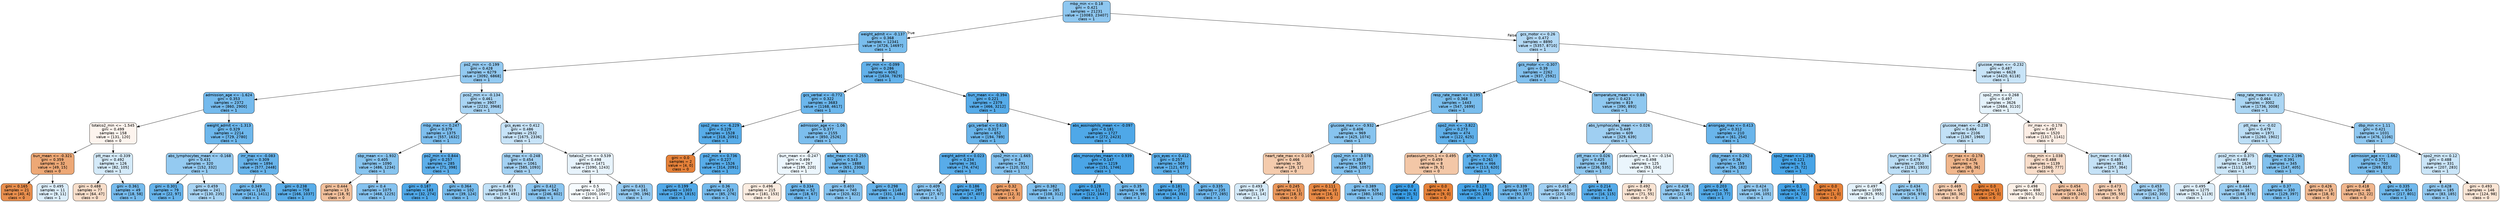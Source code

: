 digraph Tree {
node [shape=box, style="filled, rounded", color="black", fontname="helvetica"] ;
edge [fontname="helvetica"] ;
0 [label="mbp_min <= 0.18\ngini = 0.421\nsamples = 21231\nvalue = [10083, 23407]\nclass = 1", fillcolor="#8ec7f0"] ;
1 [label="weight_admit <= -0.137\ngini = 0.368\nsamples = 12341\nvalue = [4726, 14697]\nclass = 1", fillcolor="#79bded"] ;
0 -> 1 [labeldistance=2.5, labelangle=45, headlabel="True"] ;
2 [label="po2_min <= -0.199\ngini = 0.428\nsamples = 6279\nvalue = [3092, 6868]\nclass = 1", fillcolor="#92c9f1"] ;
1 -> 2 ;
3 [label="admission_age <= -1.624\ngini = 0.353\nsamples = 2372\nvalue = [860, 2900]\nclass = 1", fillcolor="#74baed"] ;
2 -> 3 ;
4 [label="totalco2_min <= -1.545\ngini = 0.499\nsamples = 158\nvalue = [131, 120]\nclass = 0", fillcolor="#fdf4ee"] ;
3 -> 4 ;
5 [label="bun_mean <= -0.321\ngini = 0.359\nsamples = 32\nvalue = [49, 15]\nclass = 0", fillcolor="#eda876"] ;
4 -> 5 ;
6 [label="gini = 0.165\nsamples = 21\nvalue = [40, 4]\nclass = 0", fillcolor="#e88e4d"] ;
5 -> 6 ;
7 [label="gini = 0.495\nsamples = 11\nvalue = [9, 11]\nclass = 1", fillcolor="#dbedfa"] ;
5 -> 7 ;
8 [label="ptt_max <= -0.339\ngini = 0.492\nsamples = 126\nvalue = [82, 105]\nclass = 1", fillcolor="#d4eaf9"] ;
4 -> 8 ;
9 [label="gini = 0.488\nsamples = 77\nvalue = [64, 47]\nclass = 0", fillcolor="#f8deca"] ;
8 -> 9 ;
10 [label="gini = 0.361\nsamples = 49\nvalue = [18, 58]\nclass = 1", fillcolor="#76bbed"] ;
8 -> 10 ;
11 [label="weight_admit <= -1.313\ngini = 0.329\nsamples = 2214\nvalue = [729, 2780]\nclass = 1", fillcolor="#6db7ec"] ;
3 -> 11 ;
12 [label="abs_lymphocytes_mean <= -0.168\ngini = 0.431\nsamples = 320\nvalue = [152, 332]\nclass = 1", fillcolor="#94caf1"] ;
11 -> 12 ;
13 [label="gini = 0.301\nsamples = 79\nvalue = [22, 97]\nclass = 1", fillcolor="#66b3eb"] ;
12 -> 13 ;
14 [label="gini = 0.459\nsamples = 241\nvalue = [130, 235]\nclass = 1", fillcolor="#a7d3f3"] ;
12 -> 14 ;
15 [label="inr_max <= -0.083\ngini = 0.309\nsamples = 1894\nvalue = [577, 2448]\nclass = 1", fillcolor="#68b4eb"] ;
11 -> 15 ;
16 [label="gini = 0.349\nsamples = 1136\nvalue = [411, 1411]\nclass = 1", fillcolor="#73baed"] ;
15 -> 16 ;
17 [label="gini = 0.238\nsamples = 758\nvalue = [166, 1037]\nclass = 1", fillcolor="#59ade9"] ;
15 -> 17 ;
18 [label="pco2_min <= -0.134\ngini = 0.461\nsamples = 3907\nvalue = [2232, 3968]\nclass = 1", fillcolor="#a8d4f4"] ;
2 -> 18 ;
19 [label="mbp_max <= 0.247\ngini = 0.379\nsamples = 1375\nvalue = [557, 1632]\nclass = 1", fillcolor="#7dbeee"] ;
18 -> 19 ;
20 [label="sbp_mean <= -1.932\ngini = 0.405\nsamples = 1090\nvalue = [486, 1234]\nclass = 1", fillcolor="#87c4ef"] ;
19 -> 20 ;
21 [label="gini = 0.444\nsamples = 15\nvalue = [18, 9]\nclass = 0", fillcolor="#f2c09c"] ;
20 -> 21 ;
22 [label="gini = 0.4\nsamples = 1075\nvalue = [468, 1225]\nclass = 1", fillcolor="#85c2ef"] ;
20 -> 22 ;
23 [label="po2_min <= 0.844\ngini = 0.257\nsamples = 285\nvalue = [71, 398]\nclass = 1", fillcolor="#5caeea"] ;
19 -> 23 ;
24 [label="gini = 0.187\nsamples = 183\nvalue = [32, 274]\nclass = 1", fillcolor="#50a8e8"] ;
23 -> 24 ;
25 [label="gini = 0.364\nsamples = 102\nvalue = [39, 124]\nclass = 1", fillcolor="#77bced"] ;
23 -> 25 ;
26 [label="gcs_eyes <= 0.412\ngini = 0.486\nsamples = 2532\nvalue = [1675, 2336]\nclass = 1", fillcolor="#c7e3f8"] ;
18 -> 26 ;
27 [label="sbp_max <= -0.248\ngini = 0.454\nsamples = 1061\nvalue = [585, 1093]\nclass = 1", fillcolor="#a3d1f3"] ;
26 -> 27 ;
28 [label="gini = 0.483\nsamples = 519\nvalue = [339, 491]\nclass = 1", fillcolor="#c2e1f7"] ;
27 -> 28 ;
29 [label="gini = 0.412\nsamples = 542\nvalue = [246, 602]\nclass = 1", fillcolor="#8ac5f0"] ;
27 -> 29 ;
30 [label="totalco2_min <= 0.539\ngini = 0.498\nsamples = 1471\nvalue = [1090, 1243]\nclass = 1", fillcolor="#e7f3fc"] ;
26 -> 30 ;
31 [label="gini = 0.5\nsamples = 1290\nvalue = [1000, 1047]\nclass = 1", fillcolor="#f6fbfe"] ;
30 -> 31 ;
32 [label="gini = 0.431\nsamples = 181\nvalue = [90, 196]\nclass = 1", fillcolor="#94caf1"] ;
30 -> 32 ;
33 [label="inr_min <= -0.099\ngini = 0.286\nsamples = 6062\nvalue = [1634, 7829]\nclass = 1", fillcolor="#62b1ea"] ;
1 -> 33 ;
34 [label="gcs_verbal <= -0.772\ngini = 0.322\nsamples = 3683\nvalue = [1168, 4617]\nclass = 1", fillcolor="#6bb6ec"] ;
33 -> 34 ;
35 [label="spo2_max <= -6.229\ngini = 0.229\nsamples = 1528\nvalue = [318, 2091]\nclass = 1", fillcolor="#57ace9"] ;
34 -> 35 ;
36 [label="gini = 0.0\nsamples = 2\nvalue = [4, 0]\nclass = 0", fillcolor="#e58139"] ;
35 -> 36 ;
37 [label="po2_min <= 0.736\ngini = 0.227\nsamples = 1526\nvalue = [314, 2091]\nclass = 1", fillcolor="#57ace9"] ;
35 -> 37 ;
38 [label="gini = 0.199\nsamples = 1303\nvalue = [229, 1815]\nclass = 1", fillcolor="#52a9e8"] ;
37 -> 38 ;
39 [label="gini = 0.36\nsamples = 223\nvalue = [85, 276]\nclass = 1", fillcolor="#76bbed"] ;
37 -> 39 ;
40 [label="admission_age <= -1.06\ngini = 0.377\nsamples = 2155\nvalue = [850, 2526]\nclass = 1", fillcolor="#7cbeee"] ;
34 -> 40 ;
41 [label="bun_mean <= -0.247\ngini = 0.499\nsamples = 267\nvalue = [199, 220]\nclass = 1", fillcolor="#ecf6fd"] ;
40 -> 41 ;
42 [label="gini = 0.496\nsamples = 215\nvalue = [181, 153]\nclass = 0", fillcolor="#fbece0"] ;
41 -> 42 ;
43 [label="gini = 0.334\nsamples = 52\nvalue = [18, 67]\nclass = 1", fillcolor="#6eb7ec"] ;
41 -> 43 ;
44 [label="wbc_mean <= -0.255\ngini = 0.343\nsamples = 1888\nvalue = [651, 2306]\nclass = 1", fillcolor="#71b9ec"] ;
40 -> 44 ;
45 [label="gini = 0.403\nsamples = 740\nvalue = [320, 822]\nclass = 1", fillcolor="#86c3ef"] ;
44 -> 45 ;
46 [label="gini = 0.298\nsamples = 1148\nvalue = [331, 1484]\nclass = 1", fillcolor="#65b3eb"] ;
44 -> 46 ;
47 [label="bun_mean <= -0.394\ngini = 0.221\nsamples = 2379\nvalue = [466, 3212]\nclass = 1", fillcolor="#56abe9"] ;
33 -> 47 ;
48 [label="gcs_verbal <= 0.618\ngini = 0.317\nsamples = 652\nvalue = [194, 789]\nclass = 1", fillcolor="#6ab5eb"] ;
47 -> 48 ;
49 [label="weight_admit <= 0.023\ngini = 0.234\nsamples = 361\nvalue = [74, 474]\nclass = 1", fillcolor="#58ace9"] ;
48 -> 49 ;
50 [label="gini = 0.409\nsamples = 62\nvalue = [27, 67]\nclass = 1", fillcolor="#89c4ef"] ;
49 -> 50 ;
51 [label="gini = 0.186\nsamples = 299\nvalue = [47, 407]\nclass = 1", fillcolor="#50a8e8"] ;
49 -> 51 ;
52 [label="spo2_min <= -1.665\ngini = 0.4\nsamples = 291\nvalue = [120, 315]\nclass = 1", fillcolor="#84c2ef"] ;
48 -> 52 ;
53 [label="gini = 0.32\nsamples = 6\nvalue = [12, 3]\nclass = 0", fillcolor="#eca06a"] ;
52 -> 53 ;
54 [label="gini = 0.382\nsamples = 285\nvalue = [108, 312]\nclass = 1", fillcolor="#7ebfee"] ;
52 -> 54 ;
55 [label="abs_eosinophils_mean <= -0.097\ngini = 0.181\nsamples = 1727\nvalue = [272, 2423]\nclass = 1", fillcolor="#4fa8e8"] ;
47 -> 55 ;
56 [label="abs_monocytes_mean <= 0.939\ngini = 0.147\nsamples = 1219\nvalue = [151, 1746]\nclass = 1", fillcolor="#4aa5e7"] ;
55 -> 56 ;
57 [label="gini = 0.128\nsamples = 1131\nvalue = [122, 1647]\nclass = 1", fillcolor="#48a4e7"] ;
56 -> 57 ;
58 [label="gini = 0.35\nsamples = 88\nvalue = [29, 99]\nclass = 1", fillcolor="#73baed"] ;
56 -> 58 ;
59 [label="gcs_eyes <= 0.412\ngini = 0.257\nsamples = 508\nvalue = [121, 677]\nclass = 1", fillcolor="#5cafea"] ;
55 -> 59 ;
60 [label="gini = 0.181\nsamples = 273\nvalue = [44, 392]\nclass = 1", fillcolor="#4fa8e8"] ;
59 -> 60 ;
61 [label="gini = 0.335\nsamples = 235\nvalue = [77, 285]\nclass = 1", fillcolor="#6eb7ec"] ;
59 -> 61 ;
62 [label="gcs_motor <= 0.26\ngini = 0.472\nsamples = 8890\nvalue = [5357, 8710]\nclass = 1", fillcolor="#b3d9f5"] ;
0 -> 62 [labeldistance=2.5, labelangle=-45, headlabel="False"] ;
63 [label="gcs_motor <= -0.307\ngini = 0.39\nsamples = 2262\nvalue = [937, 2592]\nclass = 1", fillcolor="#81c0ee"] ;
62 -> 63 ;
64 [label="resp_rate_mean <= 0.195\ngini = 0.368\nsamples = 1443\nvalue = [547, 1699]\nclass = 1", fillcolor="#79bded"] ;
63 -> 64 ;
65 [label="glucose_max <= -0.932\ngini = 0.406\nsamples = 969\nvalue = [425, 1074]\nclass = 1", fillcolor="#87c4ef"] ;
64 -> 65 ;
66 [label="heart_rate_max <= 0.103\ngini = 0.466\nsamples = 30\nvalue = [29, 17]\nclass = 0", fillcolor="#f4cbad"] ;
65 -> 66 ;
67 [label="gini = 0.493\nsamples = 19\nvalue = [11, 14]\nclass = 1", fillcolor="#d5eaf9"] ;
66 -> 67 ;
68 [label="gini = 0.245\nsamples = 11\nvalue = [18, 3]\nclass = 0", fillcolor="#e9965a"] ;
66 -> 68 ;
69 [label="spo2_min <= -3.078\ngini = 0.397\nsamples = 939\nvalue = [396, 1057]\nclass = 1", fillcolor="#83c2ef"] ;
65 -> 69 ;
70 [label="gini = 0.111\nsamples = 10\nvalue = [16, 1]\nclass = 0", fillcolor="#e78945"] ;
69 -> 70 ;
71 [label="gini = 0.389\nsamples = 929\nvalue = [380, 1056]\nclass = 1", fillcolor="#80c0ee"] ;
69 -> 71 ;
72 [label="spo2_min <= -3.822\ngini = 0.273\nsamples = 474\nvalue = [122, 625]\nclass = 1", fillcolor="#60b0ea"] ;
64 -> 72 ;
73 [label="potassium_min.1 <= 0.495\ngini = 0.459\nsamples = 8\nvalue = [9, 5]\nclass = 0", fillcolor="#f3c7a7"] ;
72 -> 73 ;
74 [label="gini = 0.0\nsamples = 4\nvalue = [0, 5]\nclass = 1", fillcolor="#399de5"] ;
73 -> 74 ;
75 [label="gini = 0.0\nsamples = 4\nvalue = [9, 0]\nclass = 0", fillcolor="#e58139"] ;
73 -> 75 ;
76 [label="ph_min <= -0.59\ngini = 0.261\nsamples = 466\nvalue = [113, 620]\nclass = 1", fillcolor="#5dafea"] ;
72 -> 76 ;
77 [label="gini = 0.123\nsamples = 179\nvalue = [20, 283]\nclass = 1", fillcolor="#47a4e7"] ;
76 -> 77 ;
78 [label="gini = 0.339\nsamples = 287\nvalue = [93, 337]\nclass = 1", fillcolor="#70b8ec"] ;
76 -> 78 ;
79 [label="temperature_mean <= 0.88\ngini = 0.423\nsamples = 819\nvalue = [390, 893]\nclass = 1", fillcolor="#8fc8f0"] ;
63 -> 79 ;
80 [label="abs_lymphocytes_mean <= 0.026\ngini = 0.449\nsamples = 609\nvalue = [329, 639]\nclass = 1", fillcolor="#9fcff2"] ;
79 -> 80 ;
81 [label="ptt_max <= 0.026\ngini = 0.425\nsamples = 484\nvalue = [236, 535]\nclass = 1", fillcolor="#90c8f0"] ;
80 -> 81 ;
82 [label="gini = 0.451\nsamples = 400\nvalue = [220, 420]\nclass = 1", fillcolor="#a1d0f3"] ;
81 -> 82 ;
83 [label="gini = 0.214\nsamples = 84\nvalue = [16, 115]\nclass = 1", fillcolor="#55abe9"] ;
81 -> 83 ;
84 [label="potassium_max.1 <= -0.154\ngini = 0.498\nsamples = 125\nvalue = [93, 104]\nclass = 1", fillcolor="#eaf5fc"] ;
80 -> 84 ;
85 [label="gini = 0.492\nsamples = 79\nvalue = [71, 55]\nclass = 0", fillcolor="#f9e3d2"] ;
84 -> 85 ;
86 [label="gini = 0.428\nsamples = 46\nvalue = [22, 49]\nclass = 1", fillcolor="#92c9f1"] ;
84 -> 86 ;
87 [label="aniongap_max <= 0.413\ngini = 0.312\nsamples = 210\nvalue = [61, 254]\nclass = 1", fillcolor="#69b5eb"] ;
79 -> 87 ;
88 [label="dbp_mean <= 0.292\ngini = 0.36\nsamples = 159\nvalue = [56, 182]\nclass = 1", fillcolor="#76bbed"] ;
87 -> 88 ;
89 [label="gini = 0.203\nsamples = 56\nvalue = [10, 77]\nclass = 1", fillcolor="#53aae8"] ;
88 -> 89 ;
90 [label="gini = 0.424\nsamples = 103\nvalue = [46, 105]\nclass = 1", fillcolor="#90c8f0"] ;
88 -> 90 ;
91 [label="spo2_mean <= 1.258\ngini = 0.121\nsamples = 51\nvalue = [5, 72]\nclass = 1", fillcolor="#47a4e7"] ;
87 -> 91 ;
92 [label="gini = 0.1\nsamples = 50\nvalue = [4, 72]\nclass = 1", fillcolor="#44a2e6"] ;
91 -> 92 ;
93 [label="gini = 0.0\nsamples = 1\nvalue = [1, 0]\nclass = 0", fillcolor="#e58139"] ;
91 -> 93 ;
94 [label="glucose_mean <= -0.232\ngini = 0.487\nsamples = 6628\nvalue = [4420, 6118]\nclass = 1", fillcolor="#c8e4f8"] ;
62 -> 94 ;
95 [label="spo2_min <= 0.268\ngini = 0.497\nsamples = 3626\nvalue = [2684, 3110]\nclass = 1", fillcolor="#e4f2fb"] ;
94 -> 95 ;
96 [label="glucose_mean <= -0.238\ngini = 0.484\nsamples = 2106\nvalue = [1367, 1969]\nclass = 1", fillcolor="#c2e1f7"] ;
95 -> 96 ;
97 [label="bun_mean <= -0.394\ngini = 0.479\nsamples = 2030\nvalue = [1281, 1933]\nclass = 1", fillcolor="#bcdef6"] ;
96 -> 97 ;
98 [label="gini = 0.497\nsamples = 1099\nvalue = [825, 955]\nclass = 1", fillcolor="#e4f2fb"] ;
97 -> 98 ;
99 [label="gini = 0.434\nsamples = 931\nvalue = [456, 978]\nclass = 1", fillcolor="#95cbf1"] ;
97 -> 99 ;
100 [label="inr_max <= -0.178\ngini = 0.416\nsamples = 76\nvalue = [86, 36]\nclass = 0", fillcolor="#f0b68c"] ;
96 -> 100 ;
101 [label="gini = 0.469\nsamples = 65\nvalue = [60, 36]\nclass = 0", fillcolor="#f5cdb0"] ;
100 -> 101 ;
102 [label="gini = 0.0\nsamples = 11\nvalue = [26, 0]\nclass = 0", fillcolor="#e58139"] ;
100 -> 102 ;
103 [label="inr_max <= -0.178\ngini = 0.497\nsamples = 1520\nvalue = [1317, 1141]\nclass = 0", fillcolor="#fceee5"] ;
95 -> 103 ;
104 [label="mbp_min <= 1.038\ngini = 0.488\nsamples = 1139\nvalue = [1060, 777]\nclass = 0", fillcolor="#f8ddca"] ;
103 -> 104 ;
105 [label="gini = 0.498\nsamples = 698\nvalue = [601, 532]\nclass = 0", fillcolor="#fcf1e8"] ;
104 -> 105 ;
106 [label="gini = 0.454\nsamples = 441\nvalue = [459, 245]\nclass = 0", fillcolor="#f3c4a3"] ;
104 -> 106 ;
107 [label="bun_mean <= -0.664\ngini = 0.485\nsamples = 381\nvalue = [257, 364]\nclass = 1", fillcolor="#c5e2f7"] ;
103 -> 107 ;
108 [label="gini = 0.473\nsamples = 91\nvalue = [95, 59]\nclass = 0", fillcolor="#f5cfb4"] ;
107 -> 108 ;
109 [label="gini = 0.453\nsamples = 290\nvalue = [162, 305]\nclass = 1", fillcolor="#a2d1f3"] ;
107 -> 109 ;
110 [label="resp_rate_mean <= 0.27\ngini = 0.464\nsamples = 3002\nvalue = [1736, 3008]\nclass = 1", fillcolor="#abd6f4"] ;
94 -> 110 ;
111 [label="ptt_max <= -0.02\ngini = 0.479\nsamples = 1971\nvalue = [1260, 1902]\nclass = 1", fillcolor="#bcdef6"] ;
110 -> 111 ;
112 [label="pco2_min <= 0.375\ngini = 0.489\nsamples = 1626\nvalue = [1113, 1497]\nclass = 1", fillcolor="#cce6f8"] ;
111 -> 112 ;
113 [label="gini = 0.495\nsamples = 1275\nvalue = [925, 1119]\nclass = 1", fillcolor="#ddeefa"] ;
112 -> 113 ;
114 [label="gini = 0.444\nsamples = 351\nvalue = [188, 378]\nclass = 1", fillcolor="#9bcef2"] ;
112 -> 114 ;
115 [label="dbp_mean <= 2.196\ngini = 0.391\nsamples = 345\nvalue = [147, 405]\nclass = 1", fillcolor="#81c1ee"] ;
111 -> 115 ;
116 [label="gini = 0.37\nsamples = 330\nvalue = [129, 397]\nclass = 1", fillcolor="#79bded"] ;
115 -> 116 ;
117 [label="gini = 0.426\nsamples = 15\nvalue = [18, 8]\nclass = 0", fillcolor="#f1b991"] ;
115 -> 117 ;
118 [label="dbp_min <= 1.11\ngini = 0.421\nsamples = 1031\nvalue = [476, 1106]\nclass = 1", fillcolor="#8ec7f0"] ;
110 -> 118 ;
119 [label="admission_age <= -1.662\ngini = 0.371\nsamples = 700\nvalue = [269, 823]\nclass = 1", fillcolor="#7abded"] ;
118 -> 119 ;
120 [label="gini = 0.418\nsamples = 46\nvalue = [52, 22]\nclass = 0", fillcolor="#f0b68d"] ;
119 -> 120 ;
121 [label="gini = 0.335\nsamples = 654\nvalue = [217, 801]\nclass = 1", fillcolor="#6fb8ec"] ;
119 -> 121 ;
122 [label="spo2_min <= 0.12\ngini = 0.488\nsamples = 331\nvalue = [207, 283]\nclass = 1", fillcolor="#cae5f8"] ;
118 -> 122 ;
123 [label="gini = 0.428\nsamples = 185\nvalue = [83, 185]\nclass = 1", fillcolor="#92c9f1"] ;
122 -> 123 ;
124 [label="gini = 0.493\nsamples = 146\nvalue = [124, 98]\nclass = 0", fillcolor="#fae5d5"] ;
122 -> 124 ;
}